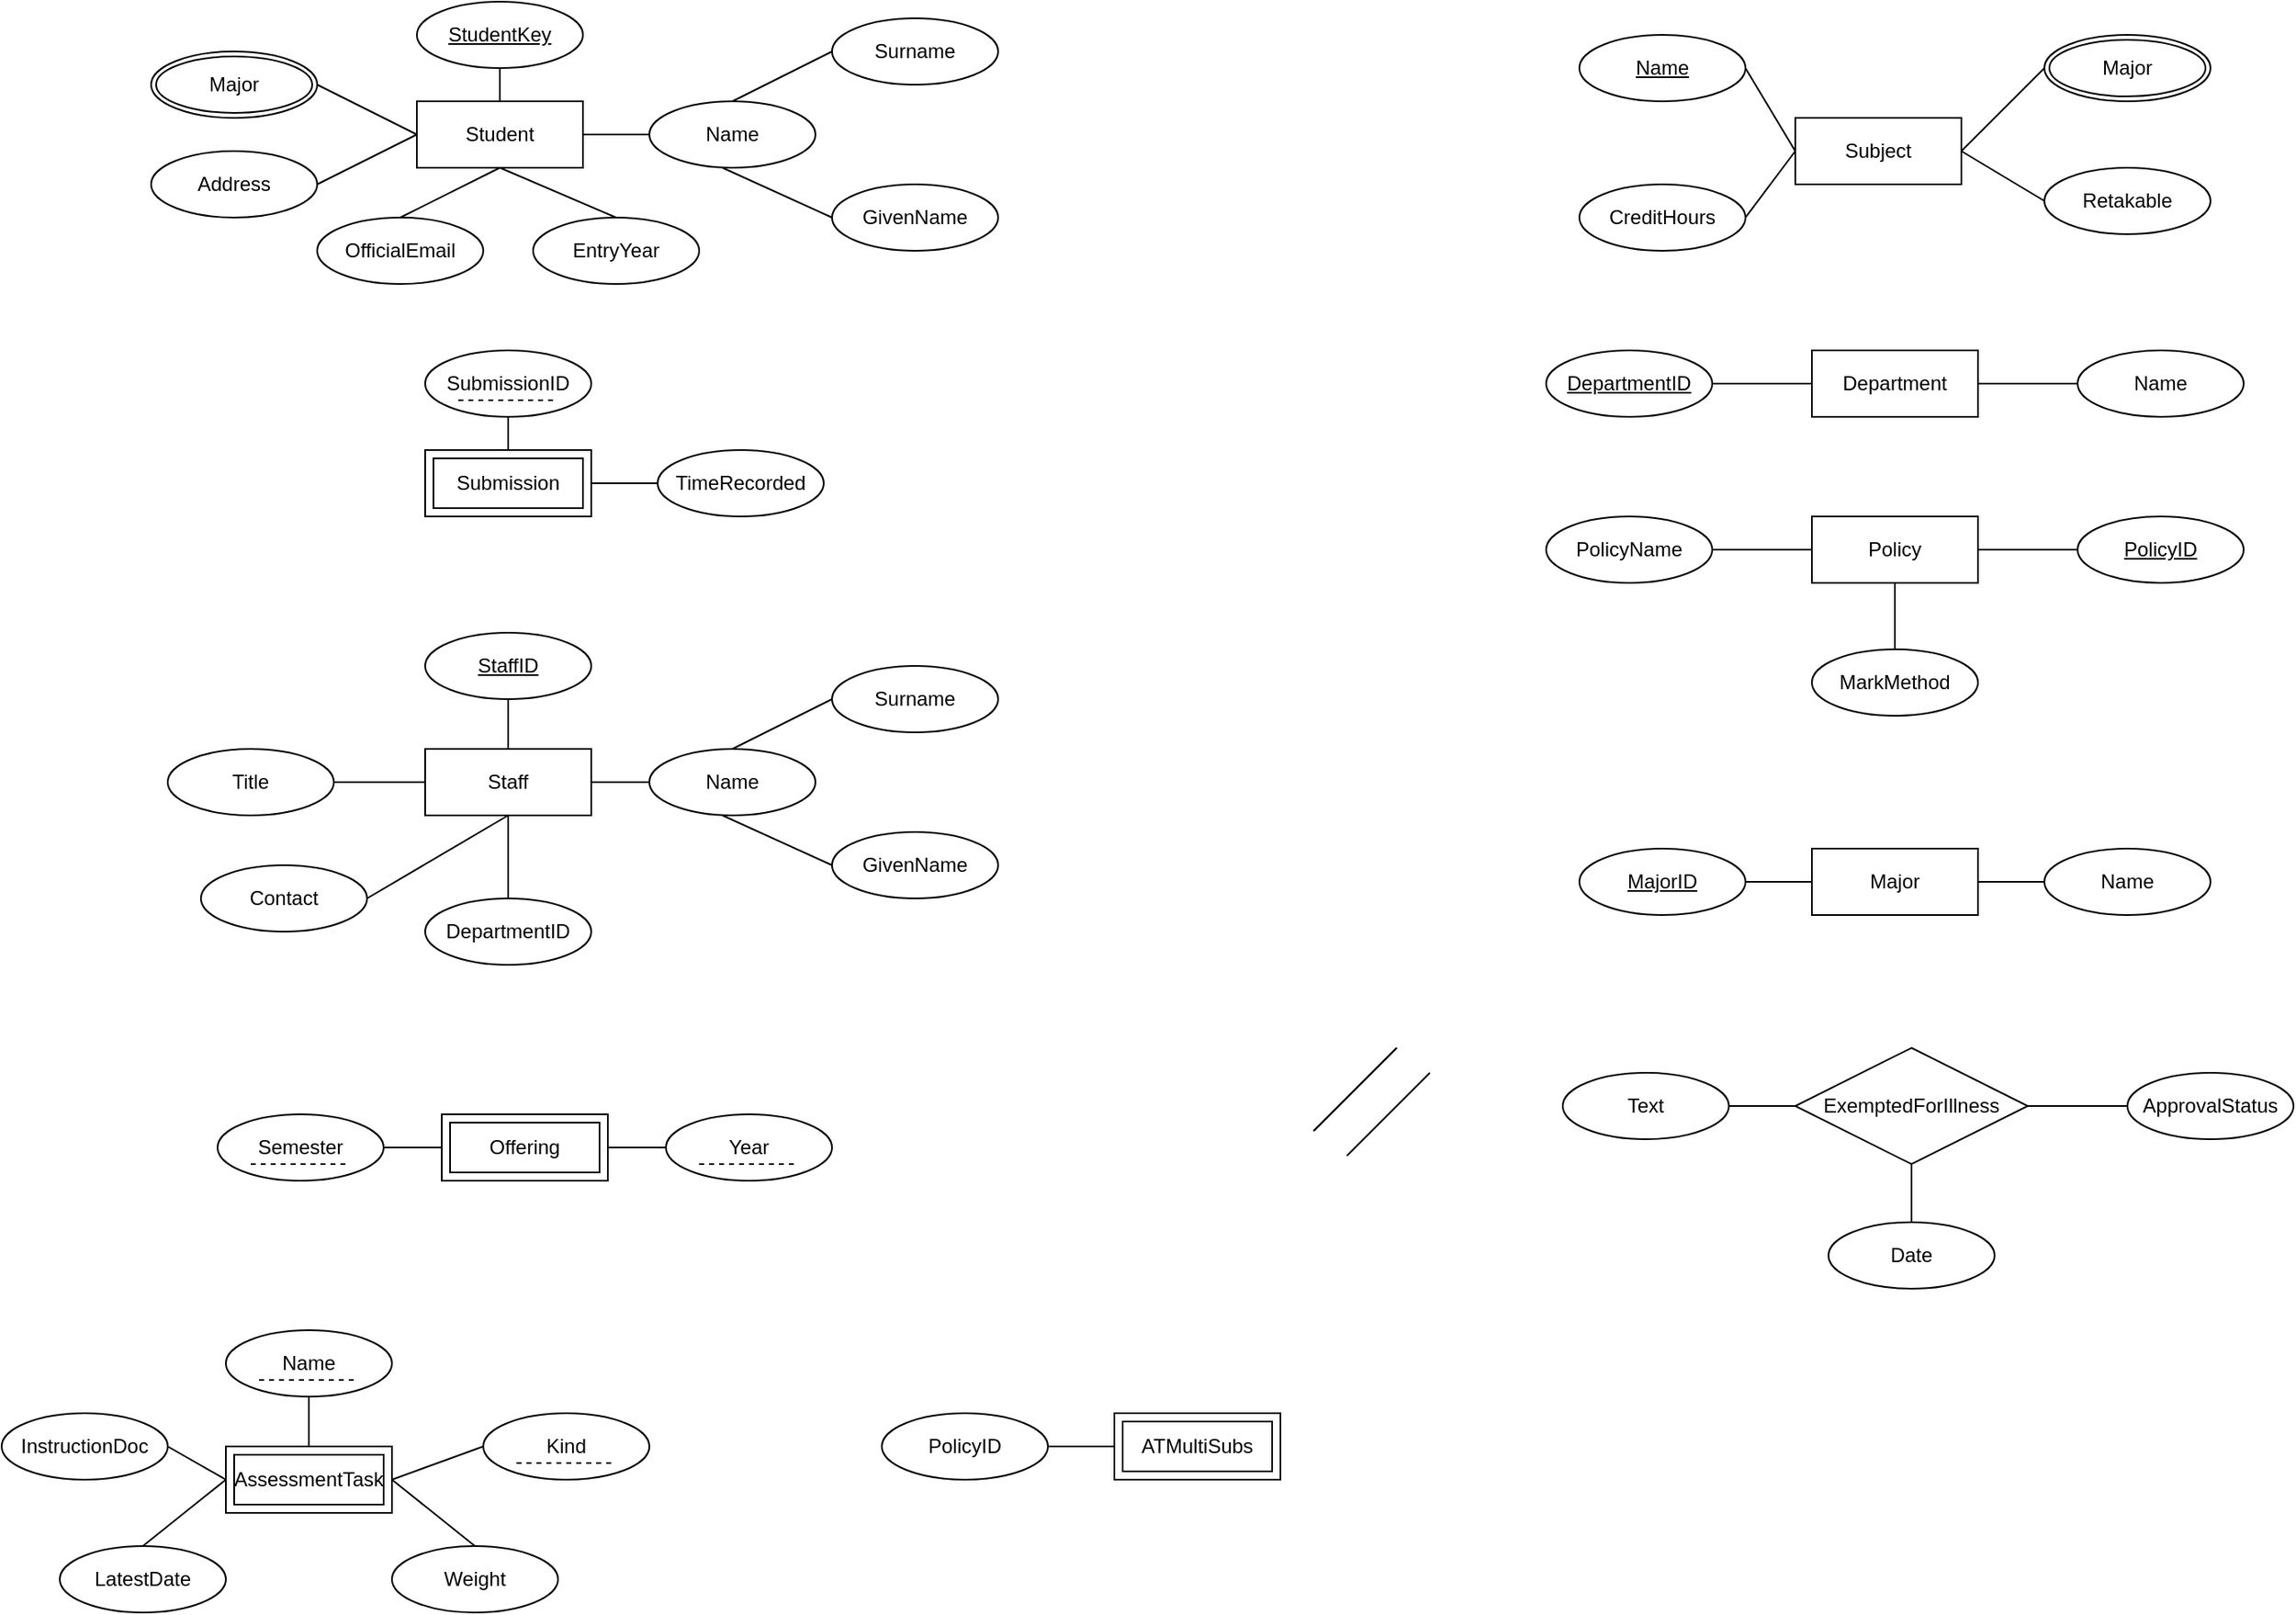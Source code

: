 <mxfile version="24.7.10">
  <diagram id="R2lEEEUBdFMjLlhIrx00" name="Page-1">
    <mxGraphModel dx="1395" dy="643" grid="1" gridSize="10" guides="1" tooltips="1" connect="1" arrows="1" fold="1" page="1" pageScale="1" pageWidth="850" pageHeight="1100" math="0" shadow="0" extFonts="Permanent Marker^https://fonts.googleapis.com/css?family=Permanent+Marker">
      <root>
        <mxCell id="0" />
        <mxCell id="1" parent="0" />
        <mxCell id="VCvnvQfGlQelMph8vwSg-2" value="Student" style="whiteSpace=wrap;html=1;align=center;" parent="1" vertex="1">
          <mxGeometry x="320" y="80" width="100" height="40" as="geometry" />
        </mxCell>
        <mxCell id="VCvnvQfGlQelMph8vwSg-3" value="&lt;u&gt;StudentKey&lt;/u&gt;" style="ellipse;whiteSpace=wrap;html=1;align=center;" parent="1" vertex="1">
          <mxGeometry x="320" y="20" width="100" height="40" as="geometry" />
        </mxCell>
        <mxCell id="VCvnvQfGlQelMph8vwSg-4" value="Name" style="ellipse;whiteSpace=wrap;html=1;align=center;" parent="1" vertex="1">
          <mxGeometry x="460" y="80" width="100" height="40" as="geometry" />
        </mxCell>
        <mxCell id="VCvnvQfGlQelMph8vwSg-5" value="" style="endArrow=none;html=1;rounded=0;entryX=0.5;entryY=1;entryDx=0;entryDy=0;exitX=0.5;exitY=0;exitDx=0;exitDy=0;" parent="1" source="VCvnvQfGlQelMph8vwSg-2" target="VCvnvQfGlQelMph8vwSg-3" edge="1">
          <mxGeometry width="50" height="50" relative="1" as="geometry">
            <mxPoint x="350" y="180" as="sourcePoint" />
            <mxPoint x="400" y="130" as="targetPoint" />
          </mxGeometry>
        </mxCell>
        <mxCell id="VCvnvQfGlQelMph8vwSg-6" value="" style="endArrow=none;html=1;rounded=0;entryX=1;entryY=0.5;entryDx=0;entryDy=0;exitX=0;exitY=0.5;exitDx=0;exitDy=0;" parent="1" source="VCvnvQfGlQelMph8vwSg-4" target="VCvnvQfGlQelMph8vwSg-2" edge="1">
          <mxGeometry width="50" height="50" relative="1" as="geometry">
            <mxPoint x="410" y="190" as="sourcePoint" />
            <mxPoint x="460" y="140" as="targetPoint" />
          </mxGeometry>
        </mxCell>
        <mxCell id="VCvnvQfGlQelMph8vwSg-7" value="TimeRecorded" style="ellipse;whiteSpace=wrap;html=1;align=center;" parent="1" vertex="1">
          <mxGeometry x="465" y="290" width="100" height="40" as="geometry" />
        </mxCell>
        <mxCell id="VCvnvQfGlQelMph8vwSg-9" value="OfficialEmail" style="ellipse;whiteSpace=wrap;html=1;align=center;" parent="1" vertex="1">
          <mxGeometry x="260" y="150" width="100" height="40" as="geometry" />
        </mxCell>
        <mxCell id="VCvnvQfGlQelMph8vwSg-10" value="Address" style="ellipse;whiteSpace=wrap;html=1;align=center;" parent="1" vertex="1">
          <mxGeometry x="160" y="110" width="100" height="40" as="geometry" />
        </mxCell>
        <mxCell id="VCvnvQfGlQelMph8vwSg-12" value="EntryYear" style="ellipse;whiteSpace=wrap;html=1;align=center;" parent="1" vertex="1">
          <mxGeometry x="390" y="150" width="100" height="40" as="geometry" />
        </mxCell>
        <mxCell id="VCvnvQfGlQelMph8vwSg-13" value="GivenName" style="ellipse;whiteSpace=wrap;html=1;align=center;" parent="1" vertex="1">
          <mxGeometry x="570" y="130" width="100" height="40" as="geometry" />
        </mxCell>
        <mxCell id="VCvnvQfGlQelMph8vwSg-14" value="Surname" style="ellipse;whiteSpace=wrap;html=1;align=center;" parent="1" vertex="1">
          <mxGeometry x="570" y="30" width="100" height="40" as="geometry" />
        </mxCell>
        <mxCell id="VCvnvQfGlQelMph8vwSg-15" value="" style="endArrow=none;html=1;rounded=0;entryX=0;entryY=0.5;entryDx=0;entryDy=0;exitX=0.5;exitY=0;exitDx=0;exitDy=0;" parent="1" source="VCvnvQfGlQelMph8vwSg-4" target="VCvnvQfGlQelMph8vwSg-14" edge="1">
          <mxGeometry width="50" height="50" relative="1" as="geometry">
            <mxPoint x="490" y="240" as="sourcePoint" />
            <mxPoint x="540" y="190" as="targetPoint" />
          </mxGeometry>
        </mxCell>
        <mxCell id="VCvnvQfGlQelMph8vwSg-16" value="" style="endArrow=none;html=1;rounded=0;entryX=0.5;entryY=1;entryDx=0;entryDy=0;exitX=0.5;exitY=0;exitDx=0;exitDy=0;" parent="1" source="VCvnvQfGlQelMph8vwSg-31" target="VCvnvQfGlQelMph8vwSg-40" edge="1">
          <mxGeometry width="50" height="50" relative="1" as="geometry">
            <mxPoint x="360" y="600" as="sourcePoint" />
            <mxPoint x="410" y="550" as="targetPoint" />
          </mxGeometry>
        </mxCell>
        <mxCell id="VCvnvQfGlQelMph8vwSg-18" value="" style="endArrow=none;html=1;rounded=0;entryX=0;entryY=0.5;entryDx=0;entryDy=0;exitX=1;exitY=0.5;exitDx=0;exitDy=0;" parent="1" target="VCvnvQfGlQelMph8vwSg-7" edge="1">
          <mxGeometry width="50" height="50" relative="1" as="geometry">
            <mxPoint x="425" y="310" as="sourcePoint" />
            <mxPoint x="445" y="420" as="targetPoint" />
          </mxGeometry>
        </mxCell>
        <mxCell id="VCvnvQfGlQelMph8vwSg-20" value="" style="endArrow=none;html=1;rounded=0;entryX=0.5;entryY=1;entryDx=0;entryDy=0;exitX=0.5;exitY=0;exitDx=0;exitDy=0;" parent="1" source="VCvnvQfGlQelMph8vwSg-9" target="VCvnvQfGlQelMph8vwSg-2" edge="1">
          <mxGeometry width="50" height="50" relative="1" as="geometry">
            <mxPoint x="330" y="160" as="sourcePoint" />
            <mxPoint x="350" y="260" as="targetPoint" />
          </mxGeometry>
        </mxCell>
        <mxCell id="VCvnvQfGlQelMph8vwSg-21" value="" style="endArrow=none;html=1;rounded=0;entryX=0;entryY=0.5;entryDx=0;entryDy=0;exitX=1;exitY=0.5;exitDx=0;exitDy=0;" parent="1" source="VCvnvQfGlQelMph8vwSg-10" target="VCvnvQfGlQelMph8vwSg-2" edge="1">
          <mxGeometry width="50" height="50" relative="1" as="geometry">
            <mxPoint x="230" y="310" as="sourcePoint" />
            <mxPoint x="280" y="260" as="targetPoint" />
          </mxGeometry>
        </mxCell>
        <mxCell id="VCvnvQfGlQelMph8vwSg-22" value="" style="endArrow=none;html=1;rounded=0;entryX=0;entryY=0.5;entryDx=0;entryDy=0;exitX=1;exitY=0.5;exitDx=0;exitDy=0;" parent="1" source="VCvnvQfGlQelMph8vwSg-25" target="VCvnvQfGlQelMph8vwSg-2" edge="1">
          <mxGeometry width="50" height="50" relative="1" as="geometry">
            <mxPoint x="270" y="100" as="sourcePoint" />
            <mxPoint x="280" y="210" as="targetPoint" />
          </mxGeometry>
        </mxCell>
        <mxCell id="VCvnvQfGlQelMph8vwSg-23" value="" style="endArrow=none;html=1;rounded=0;entryX=0.5;entryY=1;entryDx=0;entryDy=0;exitX=0.5;exitY=0;exitDx=0;exitDy=0;" parent="1" source="VCvnvQfGlQelMph8vwSg-12" target="VCvnvQfGlQelMph8vwSg-2" edge="1">
          <mxGeometry width="50" height="50" relative="1" as="geometry">
            <mxPoint x="240" y="280" as="sourcePoint" />
            <mxPoint x="290" y="230" as="targetPoint" />
          </mxGeometry>
        </mxCell>
        <mxCell id="VCvnvQfGlQelMph8vwSg-24" value="" style="endArrow=none;html=1;rounded=0;entryX=0.44;entryY=1;entryDx=0;entryDy=0;entryPerimeter=0;exitX=0;exitY=0.5;exitDx=0;exitDy=0;" parent="1" source="VCvnvQfGlQelMph8vwSg-13" target="VCvnvQfGlQelMph8vwSg-4" edge="1">
          <mxGeometry width="50" height="50" relative="1" as="geometry">
            <mxPoint x="485" y="220" as="sourcePoint" />
            <mxPoint x="535" y="170" as="targetPoint" />
          </mxGeometry>
        </mxCell>
        <mxCell id="VCvnvQfGlQelMph8vwSg-25" value="Major" style="ellipse;shape=doubleEllipse;margin=3;whiteSpace=wrap;html=1;align=center;" parent="1" vertex="1">
          <mxGeometry x="160" y="50" width="100" height="40" as="geometry" />
        </mxCell>
        <mxCell id="VCvnvQfGlQelMph8vwSg-27" value="Policy" style="whiteSpace=wrap;html=1;align=center;" parent="1" vertex="1">
          <mxGeometry x="1160" y="330" width="100" height="40" as="geometry" />
        </mxCell>
        <mxCell id="VCvnvQfGlQelMph8vwSg-28" value="Department" style="whiteSpace=wrap;html=1;align=center;" parent="1" vertex="1">
          <mxGeometry x="1160" y="230" width="100" height="40" as="geometry" />
        </mxCell>
        <mxCell id="VCvnvQfGlQelMph8vwSg-31" value="Staff" style="whiteSpace=wrap;html=1;align=center;" parent="1" vertex="1">
          <mxGeometry x="325" y="470" width="100" height="40" as="geometry" />
        </mxCell>
        <mxCell id="VCvnvQfGlQelMph8vwSg-37" value="DepartmentID" style="ellipse;whiteSpace=wrap;html=1;align=center;" parent="1" vertex="1">
          <mxGeometry x="325" y="560" width="100" height="40" as="geometry" />
        </mxCell>
        <mxCell id="VCvnvQfGlQelMph8vwSg-38" value="Contact" style="ellipse;whiteSpace=wrap;html=1;align=center;" parent="1" vertex="1">
          <mxGeometry x="190" y="540" width="100" height="40" as="geometry" />
        </mxCell>
        <mxCell id="VCvnvQfGlQelMph8vwSg-39" value="Title" style="ellipse;whiteSpace=wrap;html=1;align=center;" parent="1" vertex="1">
          <mxGeometry x="170" y="470" width="100" height="40" as="geometry" />
        </mxCell>
        <mxCell id="VCvnvQfGlQelMph8vwSg-40" value="&lt;u&gt;StaffID&lt;/u&gt;" style="ellipse;whiteSpace=wrap;html=1;align=center;" parent="1" vertex="1">
          <mxGeometry x="325" y="400" width="100" height="40" as="geometry" />
        </mxCell>
        <mxCell id="eXlouW0JOAqDYS6c-oz2-2" value="Name" style="ellipse;whiteSpace=wrap;html=1;align=center;" parent="1" vertex="1">
          <mxGeometry x="460" y="470" width="100" height="40" as="geometry" />
        </mxCell>
        <mxCell id="eXlouW0JOAqDYS6c-oz2-3" value="GivenName" style="ellipse;whiteSpace=wrap;html=1;align=center;" parent="1" vertex="1">
          <mxGeometry x="570" y="520" width="100" height="40" as="geometry" />
        </mxCell>
        <mxCell id="eXlouW0JOAqDYS6c-oz2-4" value="Surname" style="ellipse;whiteSpace=wrap;html=1;align=center;" parent="1" vertex="1">
          <mxGeometry x="570" y="420" width="100" height="40" as="geometry" />
        </mxCell>
        <mxCell id="eXlouW0JOAqDYS6c-oz2-5" value="" style="endArrow=none;html=1;rounded=0;entryX=0;entryY=0.5;entryDx=0;entryDy=0;exitX=0.5;exitY=0;exitDx=0;exitDy=0;" parent="1" source="eXlouW0JOAqDYS6c-oz2-2" target="eXlouW0JOAqDYS6c-oz2-4" edge="1">
          <mxGeometry width="50" height="50" relative="1" as="geometry">
            <mxPoint x="490" y="630" as="sourcePoint" />
            <mxPoint x="540" y="580" as="targetPoint" />
          </mxGeometry>
        </mxCell>
        <mxCell id="eXlouW0JOAqDYS6c-oz2-6" value="" style="endArrow=none;html=1;rounded=0;entryX=0.44;entryY=1;entryDx=0;entryDy=0;entryPerimeter=0;exitX=0;exitY=0.5;exitDx=0;exitDy=0;" parent="1" source="eXlouW0JOAqDYS6c-oz2-3" target="eXlouW0JOAqDYS6c-oz2-2" edge="1">
          <mxGeometry width="50" height="50" relative="1" as="geometry">
            <mxPoint x="485" y="610" as="sourcePoint" />
            <mxPoint x="535" y="560" as="targetPoint" />
          </mxGeometry>
        </mxCell>
        <mxCell id="eXlouW0JOAqDYS6c-oz2-7" value="" style="endArrow=none;html=1;rounded=0;entryX=0.5;entryY=1;entryDx=0;entryDy=0;exitX=0.5;exitY=0;exitDx=0;exitDy=0;" parent="1" source="VCvnvQfGlQelMph8vwSg-37" target="VCvnvQfGlQelMph8vwSg-31" edge="1">
          <mxGeometry width="50" height="50" relative="1" as="geometry">
            <mxPoint x="375" y="560" as="sourcePoint" />
            <mxPoint x="400" y="510" as="targetPoint" />
          </mxGeometry>
        </mxCell>
        <mxCell id="eXlouW0JOAqDYS6c-oz2-8" value="" style="endArrow=none;html=1;rounded=0;entryX=0.5;entryY=1;entryDx=0;entryDy=0;exitX=1;exitY=0.5;exitDx=0;exitDy=0;" parent="1" source="VCvnvQfGlQelMph8vwSg-38" target="VCvnvQfGlQelMph8vwSg-31" edge="1">
          <mxGeometry width="50" height="50" relative="1" as="geometry">
            <mxPoint x="270" y="560" as="sourcePoint" />
            <mxPoint x="300" y="580" as="targetPoint" />
          </mxGeometry>
        </mxCell>
        <mxCell id="eXlouW0JOAqDYS6c-oz2-9" value="" style="endArrow=none;html=1;rounded=0;entryX=0;entryY=0.5;entryDx=0;entryDy=0;exitX=1;exitY=0.5;exitDx=0;exitDy=0;" parent="1" source="VCvnvQfGlQelMph8vwSg-39" target="VCvnvQfGlQelMph8vwSg-31" edge="1">
          <mxGeometry width="50" height="50" relative="1" as="geometry">
            <mxPoint x="260" y="490" as="sourcePoint" />
            <mxPoint x="280" y="480" as="targetPoint" />
          </mxGeometry>
        </mxCell>
        <mxCell id="eXlouW0JOAqDYS6c-oz2-10" value="" style="endArrow=none;html=1;rounded=0;entryX=0;entryY=0.5;entryDx=0;entryDy=0;exitX=1;exitY=0.5;exitDx=0;exitDy=0;" parent="1" source="VCvnvQfGlQelMph8vwSg-31" target="eXlouW0JOAqDYS6c-oz2-2" edge="1">
          <mxGeometry width="50" height="50" relative="1" as="geometry">
            <mxPoint x="370" y="610" as="sourcePoint" />
            <mxPoint x="420" y="560" as="targetPoint" />
          </mxGeometry>
        </mxCell>
        <mxCell id="mnN8IoAwBoR8R1zvXEXl-6" value="SubmissionID" style="ellipse;whiteSpace=wrap;html=1;align=center;" parent="1" vertex="1">
          <mxGeometry x="325" y="230" width="100" height="40" as="geometry" />
        </mxCell>
        <mxCell id="mnN8IoAwBoR8R1zvXEXl-7" value="LatestDate" style="ellipse;whiteSpace=wrap;html=1;align=center;" parent="1" vertex="1">
          <mxGeometry x="105" y="950" width="100" height="40" as="geometry" />
        </mxCell>
        <mxCell id="mnN8IoAwBoR8R1zvXEXl-8" value="InstructionDoc" style="ellipse;whiteSpace=wrap;html=1;align=center;" parent="1" vertex="1">
          <mxGeometry x="70" y="870" width="100" height="40" as="geometry" />
        </mxCell>
        <mxCell id="mnN8IoAwBoR8R1zvXEXl-9" value="Kind" style="ellipse;whiteSpace=wrap;html=1;align=center;" parent="1" vertex="1">
          <mxGeometry x="360" y="870" width="100" height="40" as="geometry" />
        </mxCell>
        <mxCell id="mnN8IoAwBoR8R1zvXEXl-10" value="Weight" style="ellipse;whiteSpace=wrap;html=1;align=center;" parent="1" vertex="1">
          <mxGeometry x="305" y="950" width="100" height="40" as="geometry" />
        </mxCell>
        <mxCell id="mnN8IoAwBoR8R1zvXEXl-11" value="Name" style="ellipse;whiteSpace=wrap;html=1;align=center;" parent="1" vertex="1">
          <mxGeometry x="205" y="820" width="100" height="40" as="geometry" />
        </mxCell>
        <mxCell id="mnN8IoAwBoR8R1zvXEXl-12" value="Year" style="ellipse;whiteSpace=wrap;html=1;align=center;" parent="1" vertex="1">
          <mxGeometry x="470" y="690" width="100" height="40" as="geometry" />
        </mxCell>
        <mxCell id="mnN8IoAwBoR8R1zvXEXl-13" value="Semester" style="ellipse;whiteSpace=wrap;html=1;align=center;" parent="1" vertex="1">
          <mxGeometry x="200" y="690" width="100" height="40" as="geometry" />
        </mxCell>
        <mxCell id="mnN8IoAwBoR8R1zvXEXl-14" value="Offering" style="shape=ext;margin=3;double=1;whiteSpace=wrap;html=1;align=center;" parent="1" vertex="1">
          <mxGeometry x="335" y="690" width="100" height="40" as="geometry" />
        </mxCell>
        <mxCell id="mnN8IoAwBoR8R1zvXEXl-15" value="" style="endArrow=none;dashed=1;html=1;rounded=0;" parent="1" edge="1">
          <mxGeometry width="50" height="50" relative="1" as="geometry">
            <mxPoint x="220" y="720" as="sourcePoint" />
            <mxPoint x="280" y="720" as="targetPoint" />
          </mxGeometry>
        </mxCell>
        <mxCell id="mnN8IoAwBoR8R1zvXEXl-17" value="" style="endArrow=none;dashed=1;html=1;rounded=0;" parent="1" edge="1">
          <mxGeometry width="50" height="50" relative="1" as="geometry">
            <mxPoint x="490" y="720" as="sourcePoint" />
            <mxPoint x="550" y="720" as="targetPoint" />
          </mxGeometry>
        </mxCell>
        <mxCell id="mnN8IoAwBoR8R1zvXEXl-19" value="" style="endArrow=none;html=1;rounded=0;exitX=1;exitY=0.5;exitDx=0;exitDy=0;entryX=0;entryY=0.5;entryDx=0;entryDy=0;" parent="1" edge="1" target="mnN8IoAwBoR8R1zvXEXl-9" source="nyFeSnovGv8x3WM9wv4v-2">
          <mxGeometry width="50" height="50" relative="1" as="geometry">
            <mxPoint x="390" y="840" as="sourcePoint" />
            <mxPoint x="440" y="790" as="targetPoint" />
          </mxGeometry>
        </mxCell>
        <mxCell id="mnN8IoAwBoR8R1zvXEXl-20" value="" style="endArrow=none;html=1;rounded=0;exitX=1;exitY=0.5;exitDx=0;exitDy=0;entryX=0.5;entryY=0;entryDx=0;entryDy=0;" parent="1" edge="1" target="mnN8IoAwBoR8R1zvXEXl-10" source="nyFeSnovGv8x3WM9wv4v-2">
          <mxGeometry width="50" height="50" relative="1" as="geometry">
            <mxPoint x="560" y="880" as="sourcePoint" />
            <mxPoint x="610" y="830" as="targetPoint" />
          </mxGeometry>
        </mxCell>
        <mxCell id="mnN8IoAwBoR8R1zvXEXl-21" value="" style="endArrow=none;html=1;rounded=0;exitX=0.5;exitY=0;exitDx=0;exitDy=0;entryX=0.5;entryY=1;entryDx=0;entryDy=0;" parent="1" edge="1" target="mnN8IoAwBoR8R1zvXEXl-11" source="nyFeSnovGv8x3WM9wv4v-2">
          <mxGeometry width="50" height="50" relative="1" as="geometry">
            <mxPoint x="540" y="830" as="sourcePoint" />
            <mxPoint x="590" y="780" as="targetPoint" />
          </mxGeometry>
        </mxCell>
        <mxCell id="mnN8IoAwBoR8R1zvXEXl-22" value="" style="endArrow=none;html=1;rounded=0;exitX=1;exitY=0.5;exitDx=0;exitDy=0;entryX=0;entryY=0.5;entryDx=0;entryDy=0;" parent="1" source="mnN8IoAwBoR8R1zvXEXl-14" target="mnN8IoAwBoR8R1zvXEXl-12" edge="1">
          <mxGeometry width="50" height="50" relative="1" as="geometry">
            <mxPoint x="500" y="580" as="sourcePoint" />
            <mxPoint x="540" y="600" as="targetPoint" />
          </mxGeometry>
        </mxCell>
        <mxCell id="mnN8IoAwBoR8R1zvXEXl-23" value="" style="endArrow=none;html=1;rounded=0;exitX=1;exitY=0.5;exitDx=0;exitDy=0;entryX=0;entryY=0.5;entryDx=0;entryDy=0;" parent="1" source="mnN8IoAwBoR8R1zvXEXl-13" target="mnN8IoAwBoR8R1zvXEXl-14" edge="1">
          <mxGeometry width="50" height="50" relative="1" as="geometry">
            <mxPoint x="310" y="630" as="sourcePoint" />
            <mxPoint x="360" y="580" as="targetPoint" />
          </mxGeometry>
        </mxCell>
        <mxCell id="nyFeSnovGv8x3WM9wv4v-1" value="" style="endArrow=none;html=1;rounded=0;entryX=0.5;entryY=1;entryDx=0;entryDy=0;" edge="1" parent="1" target="mnN8IoAwBoR8R1zvXEXl-6">
          <mxGeometry width="50" height="50" relative="1" as="geometry">
            <mxPoint x="375" y="290" as="sourcePoint" />
            <mxPoint x="450" y="470" as="targetPoint" />
          </mxGeometry>
        </mxCell>
        <mxCell id="nyFeSnovGv8x3WM9wv4v-2" value="AssessmentTask" style="shape=ext;margin=3;double=1;whiteSpace=wrap;html=1;align=center;" vertex="1" parent="1">
          <mxGeometry x="205" y="890" width="100" height="40" as="geometry" />
        </mxCell>
        <mxCell id="nyFeSnovGv8x3WM9wv4v-3" value="" style="endArrow=none;dashed=1;html=1;rounded=0;" edge="1" parent="1">
          <mxGeometry width="50" height="50" relative="1" as="geometry">
            <mxPoint x="225" y="850" as="sourcePoint" />
            <mxPoint x="285" y="850" as="targetPoint" />
          </mxGeometry>
        </mxCell>
        <mxCell id="nyFeSnovGv8x3WM9wv4v-4" value="" style="endArrow=none;dashed=1;html=1;rounded=0;" edge="1" parent="1">
          <mxGeometry width="50" height="50" relative="1" as="geometry">
            <mxPoint x="380" y="900" as="sourcePoint" />
            <mxPoint x="440" y="900" as="targetPoint" />
          </mxGeometry>
        </mxCell>
        <mxCell id="nyFeSnovGv8x3WM9wv4v-5" value="" style="endArrow=none;html=1;rounded=0;exitX=0;exitY=0.5;exitDx=0;exitDy=0;entryX=1;entryY=0.5;entryDx=0;entryDy=0;" edge="1" parent="1" source="nyFeSnovGv8x3WM9wv4v-2" target="mnN8IoAwBoR8R1zvXEXl-8">
          <mxGeometry width="50" height="50" relative="1" as="geometry">
            <mxPoint x="189" y="870" as="sourcePoint" />
            <mxPoint x="189" y="830" as="targetPoint" />
          </mxGeometry>
        </mxCell>
        <mxCell id="nyFeSnovGv8x3WM9wv4v-6" value="" style="endArrow=none;html=1;rounded=0;exitX=0.5;exitY=0;exitDx=0;exitDy=0;entryX=0;entryY=0.5;entryDx=0;entryDy=0;" edge="1" parent="1" source="mnN8IoAwBoR8R1zvXEXl-7" target="nyFeSnovGv8x3WM9wv4v-2">
          <mxGeometry width="50" height="50" relative="1" as="geometry">
            <mxPoint x="275" y="910" as="sourcePoint" />
            <mxPoint x="275" y="870" as="targetPoint" />
          </mxGeometry>
        </mxCell>
        <mxCell id="nyFeSnovGv8x3WM9wv4v-7" value="Subject" style="whiteSpace=wrap;html=1;align=center;" vertex="1" parent="1">
          <mxGeometry x="1150" y="90" width="100" height="40" as="geometry" />
        </mxCell>
        <mxCell id="nyFeSnovGv8x3WM9wv4v-8" value="ApprovalStatus" style="ellipse;whiteSpace=wrap;html=1;align=center;" vertex="1" parent="1">
          <mxGeometry x="1350" y="665" width="100" height="40" as="geometry" />
        </mxCell>
        <mxCell id="nyFeSnovGv8x3WM9wv4v-9" value="Date" style="ellipse;whiteSpace=wrap;html=1;align=center;" vertex="1" parent="1">
          <mxGeometry x="1170" y="755" width="100" height="40" as="geometry" />
        </mxCell>
        <mxCell id="nyFeSnovGv8x3WM9wv4v-10" value="Name" style="ellipse;whiteSpace=wrap;html=1;align=center;" vertex="1" parent="1">
          <mxGeometry x="1300" y="530" width="100" height="40" as="geometry" />
        </mxCell>
        <mxCell id="nyFeSnovGv8x3WM9wv4v-11" value="&lt;u&gt;MajorID&lt;/u&gt;" style="ellipse;whiteSpace=wrap;html=1;align=center;" vertex="1" parent="1">
          <mxGeometry x="1020" y="530" width="100" height="40" as="geometry" />
        </mxCell>
        <mxCell id="nyFeSnovGv8x3WM9wv4v-12" value="PolicyID" style="ellipse;whiteSpace=wrap;html=1;align=center;" vertex="1" parent="1">
          <mxGeometry x="600" y="870" width="100" height="40" as="geometry" />
        </mxCell>
        <mxCell id="nyFeSnovGv8x3WM9wv4v-13" value="MarkMethod" style="ellipse;whiteSpace=wrap;html=1;align=center;" vertex="1" parent="1">
          <mxGeometry x="1160" y="410" width="100" height="40" as="geometry" />
        </mxCell>
        <mxCell id="nyFeSnovGv8x3WM9wv4v-14" value="PolicyName" style="ellipse;whiteSpace=wrap;html=1;align=center;" vertex="1" parent="1">
          <mxGeometry x="1000" y="330" width="100" height="40" as="geometry" />
        </mxCell>
        <mxCell id="nyFeSnovGv8x3WM9wv4v-15" value="&lt;u&gt;PolicyID&lt;/u&gt;" style="ellipse;whiteSpace=wrap;html=1;align=center;" vertex="1" parent="1">
          <mxGeometry x="1320" y="330" width="100" height="40" as="geometry" />
        </mxCell>
        <mxCell id="nyFeSnovGv8x3WM9wv4v-16" value="Name" style="ellipse;whiteSpace=wrap;html=1;align=center;" vertex="1" parent="1">
          <mxGeometry x="1320" y="230" width="100" height="40" as="geometry" />
        </mxCell>
        <mxCell id="nyFeSnovGv8x3WM9wv4v-18" value="&lt;u&gt;DepartmentID&lt;/u&gt;" style="ellipse;whiteSpace=wrap;html=1;align=center;" vertex="1" parent="1">
          <mxGeometry x="1000" y="230" width="100" height="40" as="geometry" />
        </mxCell>
        <mxCell id="nyFeSnovGv8x3WM9wv4v-19" value="Retakable" style="ellipse;whiteSpace=wrap;html=1;align=center;" vertex="1" parent="1">
          <mxGeometry x="1300" y="120" width="100" height="40" as="geometry" />
        </mxCell>
        <mxCell id="nyFeSnovGv8x3WM9wv4v-21" value="CreditHours" style="ellipse;whiteSpace=wrap;html=1;align=center;" vertex="1" parent="1">
          <mxGeometry x="1020" y="130" width="100" height="40" as="geometry" />
        </mxCell>
        <mxCell id="nyFeSnovGv8x3WM9wv4v-22" value="&lt;u&gt;Name&lt;/u&gt;" style="ellipse;whiteSpace=wrap;html=1;align=center;" vertex="1" parent="1">
          <mxGeometry x="1020" y="40" width="100" height="40" as="geometry" />
        </mxCell>
        <mxCell id="nyFeSnovGv8x3WM9wv4v-23" value="" style="endArrow=none;html=1;rounded=0;" edge="1" parent="1">
          <mxGeometry width="50" height="50" relative="1" as="geometry">
            <mxPoint x="860" y="700" as="sourcePoint" />
            <mxPoint x="910" y="650" as="targetPoint" />
          </mxGeometry>
        </mxCell>
        <mxCell id="nyFeSnovGv8x3WM9wv4v-24" value="" style="endArrow=none;html=1;rounded=0;" edge="1" parent="1">
          <mxGeometry width="50" height="50" relative="1" as="geometry">
            <mxPoint x="860" y="700" as="sourcePoint" />
            <mxPoint x="910" y="650" as="targetPoint" />
          </mxGeometry>
        </mxCell>
        <mxCell id="nyFeSnovGv8x3WM9wv4v-25" value="" style="endArrow=none;html=1;rounded=0;" edge="1" parent="1">
          <mxGeometry width="50" height="50" relative="1" as="geometry">
            <mxPoint x="880" y="715" as="sourcePoint" />
            <mxPoint x="930" y="665" as="targetPoint" />
          </mxGeometry>
        </mxCell>
        <mxCell id="nyFeSnovGv8x3WM9wv4v-26" value="" style="endArrow=none;html=1;rounded=0;exitX=1;exitY=0.5;exitDx=0;exitDy=0;entryX=0;entryY=0.5;entryDx=0;entryDy=0;" edge="1" parent="1" source="nyFeSnovGv8x3WM9wv4v-50" target="nyFeSnovGv8x3WM9wv4v-8">
          <mxGeometry width="50" height="50" relative="1" as="geometry">
            <mxPoint x="1300" y="655" as="sourcePoint" />
            <mxPoint x="1350" y="605" as="targetPoint" />
          </mxGeometry>
        </mxCell>
        <mxCell id="nyFeSnovGv8x3WM9wv4v-27" value="" style="endArrow=none;html=1;rounded=0;entryX=0.5;entryY=1;entryDx=0;entryDy=0;exitX=0.5;exitY=0;exitDx=0;exitDy=0;" edge="1" parent="1" source="nyFeSnovGv8x3WM9wv4v-9" target="nyFeSnovGv8x3WM9wv4v-50">
          <mxGeometry width="50" height="50" relative="1" as="geometry">
            <mxPoint x="1100" y="835" as="sourcePoint" />
            <mxPoint x="1150" y="785" as="targetPoint" />
          </mxGeometry>
        </mxCell>
        <mxCell id="nyFeSnovGv8x3WM9wv4v-28" value="" style="endArrow=none;html=1;rounded=0;exitX=1;exitY=0.5;exitDx=0;exitDy=0;entryX=0;entryY=0.5;entryDx=0;entryDy=0;" edge="1" parent="1" source="nyFeSnovGv8x3WM9wv4v-51" target="nyFeSnovGv8x3WM9wv4v-50">
          <mxGeometry width="50" height="50" relative="1" as="geometry">
            <mxPoint x="930" y="635" as="sourcePoint" />
            <mxPoint x="980" y="585" as="targetPoint" />
          </mxGeometry>
        </mxCell>
        <mxCell id="nyFeSnovGv8x3WM9wv4v-29" value="" style="endArrow=none;html=1;rounded=0;entryX=0.5;entryY=1;entryDx=0;entryDy=0;exitX=0.5;exitY=0;exitDx=0;exitDy=0;" edge="1" parent="1" source="nyFeSnovGv8x3WM9wv4v-13" target="VCvnvQfGlQelMph8vwSg-27">
          <mxGeometry width="50" height="50" relative="1" as="geometry">
            <mxPoint x="1100" y="470" as="sourcePoint" />
            <mxPoint x="1150" y="420" as="targetPoint" />
          </mxGeometry>
        </mxCell>
        <mxCell id="nyFeSnovGv8x3WM9wv4v-30" value="" style="endArrow=none;html=1;rounded=0;entryX=0;entryY=0.5;entryDx=0;entryDy=0;exitX=1;exitY=0.5;exitDx=0;exitDy=0;" edge="1" parent="1" source="nyFeSnovGv8x3WM9wv4v-14" target="VCvnvQfGlQelMph8vwSg-27">
          <mxGeometry width="50" height="50" relative="1" as="geometry">
            <mxPoint x="1055" y="440" as="sourcePoint" />
            <mxPoint x="1105" y="390" as="targetPoint" />
          </mxGeometry>
        </mxCell>
        <mxCell id="nyFeSnovGv8x3WM9wv4v-31" value="" style="endArrow=none;html=1;rounded=0;entryX=0;entryY=0.5;entryDx=0;entryDy=0;exitX=1;exitY=0.5;exitDx=0;exitDy=0;" edge="1" parent="1" source="VCvnvQfGlQelMph8vwSg-27" target="nyFeSnovGv8x3WM9wv4v-15">
          <mxGeometry width="50" height="50" relative="1" as="geometry">
            <mxPoint x="1240" y="450" as="sourcePoint" />
            <mxPoint x="1290" y="400" as="targetPoint" />
          </mxGeometry>
        </mxCell>
        <mxCell id="nyFeSnovGv8x3WM9wv4v-32" value="" style="endArrow=none;html=1;rounded=0;entryX=0;entryY=0.5;entryDx=0;entryDy=0;exitX=1;exitY=0.5;exitDx=0;exitDy=0;" edge="1" parent="1" source="VCvnvQfGlQelMph8vwSg-28" target="nyFeSnovGv8x3WM9wv4v-16">
          <mxGeometry width="50" height="50" relative="1" as="geometry">
            <mxPoint x="1200" y="350" as="sourcePoint" />
            <mxPoint x="1250" y="300" as="targetPoint" />
          </mxGeometry>
        </mxCell>
        <mxCell id="nyFeSnovGv8x3WM9wv4v-33" value="" style="endArrow=none;html=1;rounded=0;entryX=0;entryY=0.5;entryDx=0;entryDy=0;exitX=1;exitY=0.5;exitDx=0;exitDy=0;" edge="1" parent="1" source="nyFeSnovGv8x3WM9wv4v-18" target="VCvnvQfGlQelMph8vwSg-28">
          <mxGeometry width="50" height="50" relative="1" as="geometry">
            <mxPoint x="1055" y="290" as="sourcePoint" />
            <mxPoint x="1105" y="240" as="targetPoint" />
          </mxGeometry>
        </mxCell>
        <mxCell id="nyFeSnovGv8x3WM9wv4v-34" value="" style="endArrow=none;html=1;rounded=0;entryX=1;entryY=0.5;entryDx=0;entryDy=0;exitX=0;exitY=0.5;exitDx=0;exitDy=0;" edge="1" parent="1" source="nyFeSnovGv8x3WM9wv4v-19" target="nyFeSnovGv8x3WM9wv4v-7">
          <mxGeometry width="50" height="50" relative="1" as="geometry">
            <mxPoint x="950" y="390" as="sourcePoint" />
            <mxPoint x="1230" y="240" as="targetPoint" />
          </mxGeometry>
        </mxCell>
        <mxCell id="nyFeSnovGv8x3WM9wv4v-35" value="" style="endArrow=none;html=1;rounded=0;entryX=0;entryY=0.5;entryDx=0;entryDy=0;exitX=1;exitY=0.5;exitDx=0;exitDy=0;" edge="1" parent="1" source="nyFeSnovGv8x3WM9wv4v-7" target="nyFeSnovGv8x3WM9wv4v-38">
          <mxGeometry width="50" height="50" relative="1" as="geometry">
            <mxPoint x="950" y="390" as="sourcePoint" />
            <mxPoint x="1310" y="110" as="targetPoint" />
          </mxGeometry>
        </mxCell>
        <mxCell id="nyFeSnovGv8x3WM9wv4v-36" value="" style="endArrow=none;html=1;rounded=0;entryX=0;entryY=0.5;entryDx=0;entryDy=0;exitX=1;exitY=0.5;exitDx=0;exitDy=0;" edge="1" parent="1" source="nyFeSnovGv8x3WM9wv4v-21" target="nyFeSnovGv8x3WM9wv4v-7">
          <mxGeometry width="50" height="50" relative="1" as="geometry">
            <mxPoint x="950" y="390" as="sourcePoint" />
            <mxPoint x="1160" y="240" as="targetPoint" />
          </mxGeometry>
        </mxCell>
        <mxCell id="nyFeSnovGv8x3WM9wv4v-37" value="" style="endArrow=none;html=1;rounded=0;entryX=0;entryY=0.5;entryDx=0;entryDy=0;exitX=1;exitY=0.5;exitDx=0;exitDy=0;" edge="1" parent="1" source="nyFeSnovGv8x3WM9wv4v-22" target="nyFeSnovGv8x3WM9wv4v-7">
          <mxGeometry width="50" height="50" relative="1" as="geometry">
            <mxPoint x="950" y="390" as="sourcePoint" />
            <mxPoint x="1080" y="180" as="targetPoint" />
          </mxGeometry>
        </mxCell>
        <mxCell id="nyFeSnovGv8x3WM9wv4v-38" value="Major" style="ellipse;shape=doubleEllipse;margin=3;whiteSpace=wrap;html=1;align=center;" vertex="1" parent="1">
          <mxGeometry x="1300" y="40" width="100" height="40" as="geometry" />
        </mxCell>
        <mxCell id="nyFeSnovGv8x3WM9wv4v-40" value="Submission" style="shape=ext;margin=3;double=1;whiteSpace=wrap;html=1;align=center;" vertex="1" parent="1">
          <mxGeometry x="325" y="290" width="100" height="40" as="geometry" />
        </mxCell>
        <mxCell id="nyFeSnovGv8x3WM9wv4v-41" value="" style="endArrow=none;dashed=1;html=1;rounded=0;" edge="1" parent="1">
          <mxGeometry width="50" height="50" relative="1" as="geometry">
            <mxPoint x="345" y="260" as="sourcePoint" />
            <mxPoint x="405" y="260" as="targetPoint" />
          </mxGeometry>
        </mxCell>
        <mxCell id="nyFeSnovGv8x3WM9wv4v-42" value="ATMultiSubs" style="shape=ext;margin=3;double=1;whiteSpace=wrap;html=1;align=center;" vertex="1" parent="1">
          <mxGeometry x="740" y="870" width="100" height="40" as="geometry" />
        </mxCell>
        <mxCell id="nyFeSnovGv8x3WM9wv4v-45" value="" style="endArrow=none;html=1;rounded=0;entryX=0;entryY=0.5;entryDx=0;entryDy=0;exitX=1;exitY=0.5;exitDx=0;exitDy=0;" edge="1" parent="1" source="nyFeSnovGv8x3WM9wv4v-12" target="nyFeSnovGv8x3WM9wv4v-42">
          <mxGeometry width="50" height="50" relative="1" as="geometry">
            <mxPoint x="550" y="1020" as="sourcePoint" />
            <mxPoint x="600" y="970" as="targetPoint" />
          </mxGeometry>
        </mxCell>
        <mxCell id="nyFeSnovGv8x3WM9wv4v-46" value="Major" style="whiteSpace=wrap;html=1;align=center;" vertex="1" parent="1">
          <mxGeometry x="1160" y="530" width="100" height="40" as="geometry" />
        </mxCell>
        <mxCell id="nyFeSnovGv8x3WM9wv4v-47" value="" style="endArrow=none;html=1;rounded=0;exitX=0;exitY=0.5;exitDx=0;exitDy=0;entryX=1;entryY=0.5;entryDx=0;entryDy=0;" edge="1" parent="1" source="nyFeSnovGv8x3WM9wv4v-10" target="nyFeSnovGv8x3WM9wv4v-46">
          <mxGeometry width="50" height="50" relative="1" as="geometry">
            <mxPoint x="1220" y="310" as="sourcePoint" />
            <mxPoint x="1270" y="260" as="targetPoint" />
          </mxGeometry>
        </mxCell>
        <mxCell id="nyFeSnovGv8x3WM9wv4v-48" value="" style="endArrow=none;html=1;rounded=0;exitX=0;exitY=0.5;exitDx=0;exitDy=0;entryX=1;entryY=0.5;entryDx=0;entryDy=0;" edge="1" parent="1" source="nyFeSnovGv8x3WM9wv4v-46" target="nyFeSnovGv8x3WM9wv4v-11">
          <mxGeometry width="50" height="50" relative="1" as="geometry">
            <mxPoint x="1220" y="310" as="sourcePoint" />
            <mxPoint x="1270" y="260" as="targetPoint" />
          </mxGeometry>
        </mxCell>
        <mxCell id="nyFeSnovGv8x3WM9wv4v-50" value="ExemptedForIllness" style="shape=rhombus;perimeter=rhombusPerimeter;whiteSpace=wrap;html=1;align=center;" vertex="1" parent="1">
          <mxGeometry x="1150" y="650" width="140" height="70" as="geometry" />
        </mxCell>
        <mxCell id="nyFeSnovGv8x3WM9wv4v-51" value="Text" style="ellipse;whiteSpace=wrap;html=1;align=center;" vertex="1" parent="1">
          <mxGeometry x="1010" y="665" width="100" height="40" as="geometry" />
        </mxCell>
      </root>
    </mxGraphModel>
  </diagram>
</mxfile>
